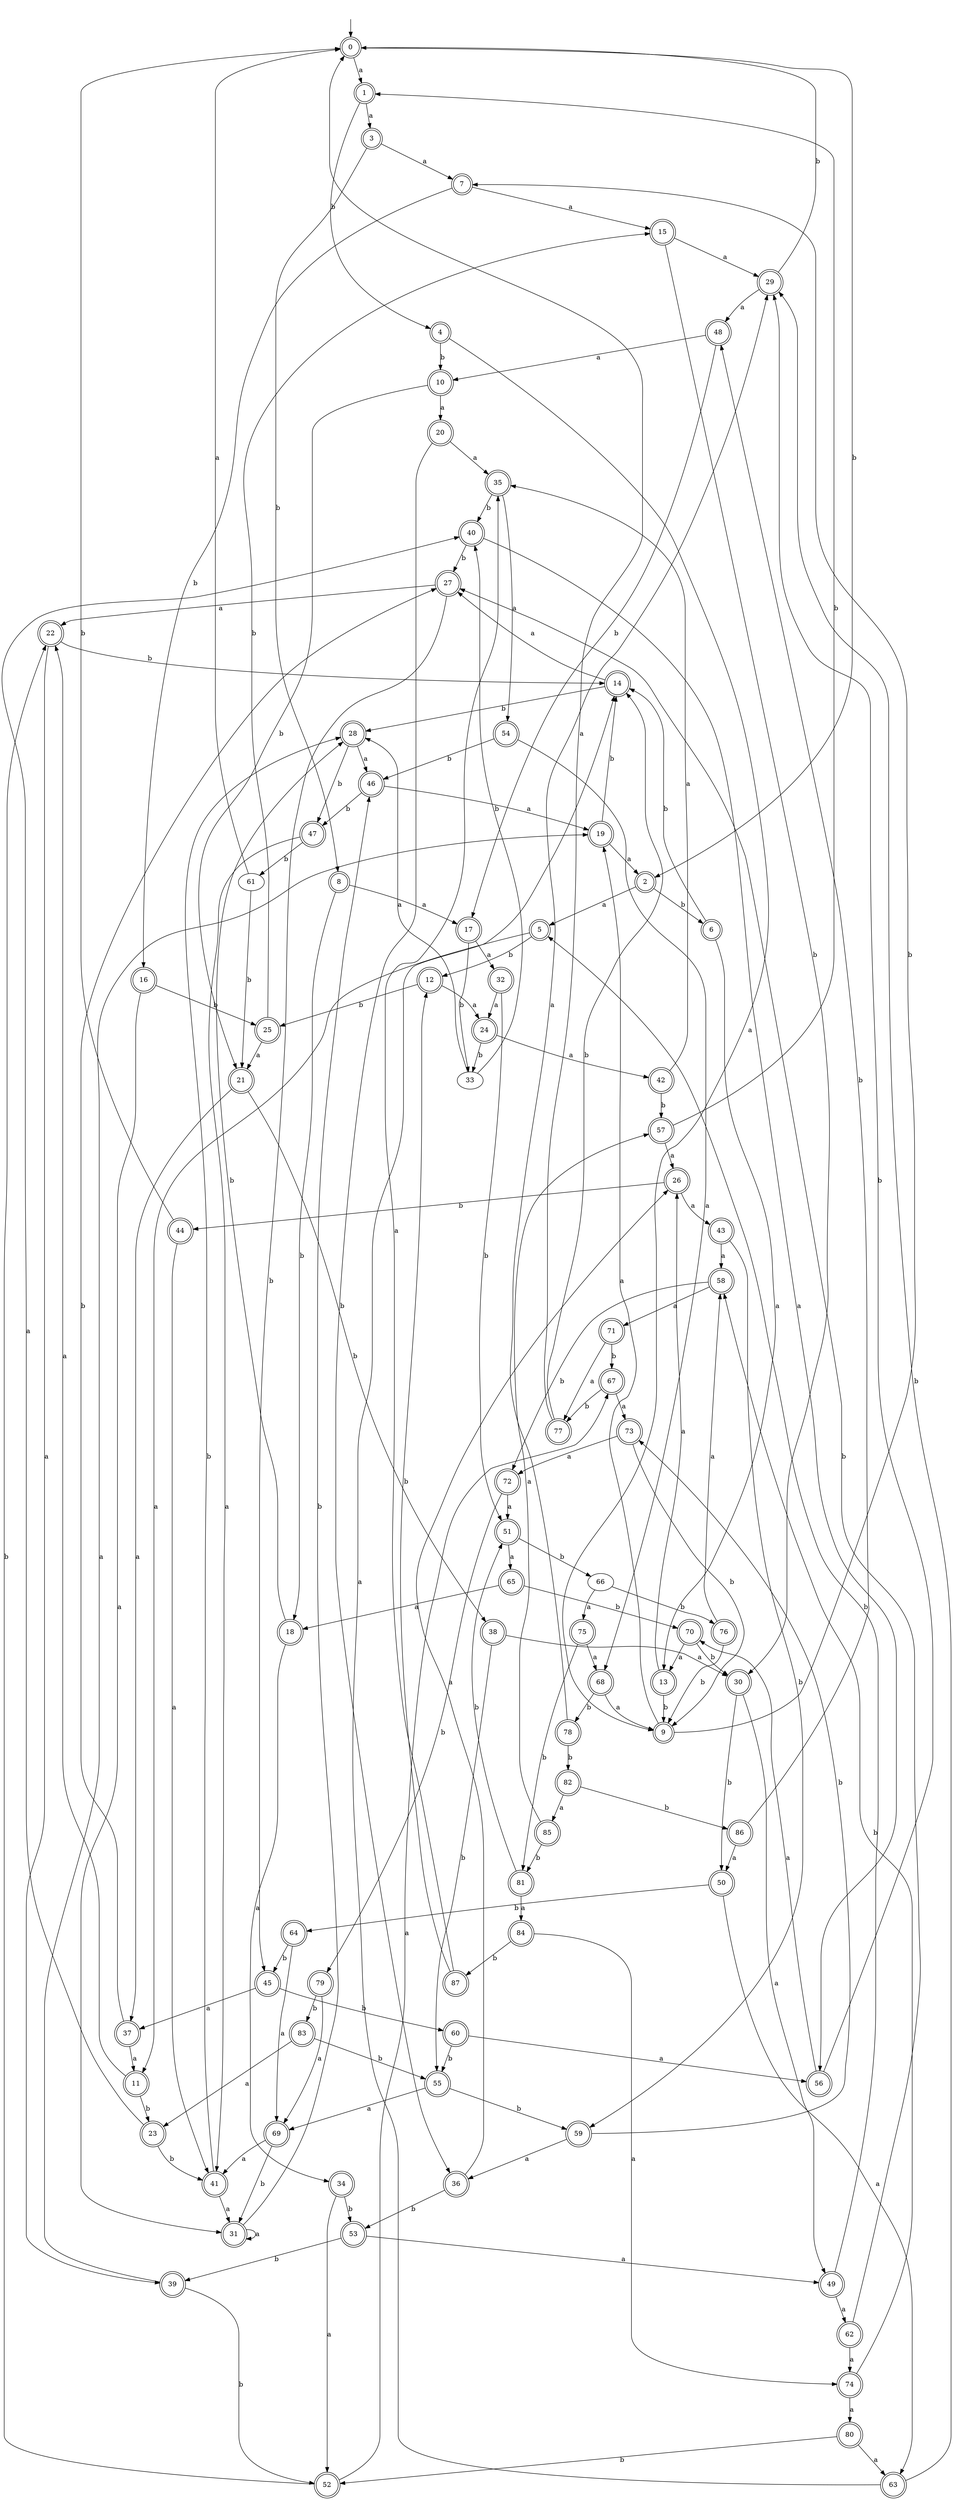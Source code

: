 digraph RandomDFA {
  __start0 [label="", shape=none];
  __start0 -> 0 [label=""];
  0 [shape=circle] [shape=doublecircle]
  0 -> 1 [label="a"]
  0 -> 2 [label="b"]
  1 [shape=doublecircle]
  1 -> 3 [label="a"]
  1 -> 4 [label="b"]
  2 [shape=doublecircle]
  2 -> 5 [label="a"]
  2 -> 6 [label="b"]
  3 [shape=doublecircle]
  3 -> 7 [label="a"]
  3 -> 8 [label="b"]
  4 [shape=doublecircle]
  4 -> 9 [label="a"]
  4 -> 10 [label="b"]
  5 [shape=doublecircle]
  5 -> 11 [label="a"]
  5 -> 12 [label="b"]
  6 [shape=doublecircle]
  6 -> 13 [label="a"]
  6 -> 14 [label="b"]
  7 [shape=doublecircle]
  7 -> 15 [label="a"]
  7 -> 16 [label="b"]
  8 [shape=doublecircle]
  8 -> 17 [label="a"]
  8 -> 18 [label="b"]
  9 [shape=doublecircle]
  9 -> 19 [label="a"]
  9 -> 7 [label="b"]
  10 [shape=doublecircle]
  10 -> 20 [label="a"]
  10 -> 21 [label="b"]
  11 [shape=doublecircle]
  11 -> 22 [label="a"]
  11 -> 23 [label="b"]
  12 [shape=doublecircle]
  12 -> 24 [label="a"]
  12 -> 25 [label="b"]
  13 [shape=doublecircle]
  13 -> 26 [label="a"]
  13 -> 9 [label="b"]
  14 [shape=doublecircle]
  14 -> 27 [label="a"]
  14 -> 28 [label="b"]
  15 [shape=doublecircle]
  15 -> 29 [label="a"]
  15 -> 30 [label="b"]
  16 [shape=doublecircle]
  16 -> 31 [label="a"]
  16 -> 25 [label="b"]
  17 [shape=doublecircle]
  17 -> 32 [label="a"]
  17 -> 33 [label="b"]
  18 [shape=doublecircle]
  18 -> 34 [label="a"]
  18 -> 28 [label="b"]
  19 [shape=doublecircle]
  19 -> 2 [label="a"]
  19 -> 14 [label="b"]
  20 [shape=doublecircle]
  20 -> 35 [label="a"]
  20 -> 36 [label="b"]
  21 [shape=doublecircle]
  21 -> 37 [label="a"]
  21 -> 38 [label="b"]
  22 [shape=doublecircle]
  22 -> 39 [label="a"]
  22 -> 14 [label="b"]
  23 [shape=doublecircle]
  23 -> 40 [label="a"]
  23 -> 41 [label="b"]
  24 [shape=doublecircle]
  24 -> 42 [label="a"]
  24 -> 33 [label="b"]
  25 [shape=doublecircle]
  25 -> 21 [label="a"]
  25 -> 15 [label="b"]
  26 [shape=doublecircle]
  26 -> 43 [label="a"]
  26 -> 44 [label="b"]
  27 [shape=doublecircle]
  27 -> 22 [label="a"]
  27 -> 45 [label="b"]
  28 [shape=doublecircle]
  28 -> 46 [label="a"]
  28 -> 47 [label="b"]
  29 [shape=doublecircle]
  29 -> 48 [label="a"]
  29 -> 0 [label="b"]
  30 [shape=doublecircle]
  30 -> 49 [label="a"]
  30 -> 50 [label="b"]
  31 [shape=doublecircle]
  31 -> 31 [label="a"]
  31 -> 46 [label="b"]
  32 [shape=doublecircle]
  32 -> 24 [label="a"]
  32 -> 51 [label="b"]
  33
  33 -> 28 [label="a"]
  33 -> 40 [label="b"]
  34 [shape=doublecircle]
  34 -> 52 [label="a"]
  34 -> 53 [label="b"]
  35 [shape=doublecircle]
  35 -> 54 [label="a"]
  35 -> 40 [label="b"]
  36 [shape=doublecircle]
  36 -> 26 [label="a"]
  36 -> 53 [label="b"]
  37 [shape=doublecircle]
  37 -> 11 [label="a"]
  37 -> 27 [label="b"]
  38 [shape=doublecircle]
  38 -> 30 [label="a"]
  38 -> 55 [label="b"]
  39 [shape=doublecircle]
  39 -> 19 [label="a"]
  39 -> 52 [label="b"]
  40 [shape=doublecircle]
  40 -> 56 [label="a"]
  40 -> 27 [label="b"]
  41 [shape=doublecircle]
  41 -> 31 [label="a"]
  41 -> 28 [label="b"]
  42 [shape=doublecircle]
  42 -> 35 [label="a"]
  42 -> 57 [label="b"]
  43 [shape=doublecircle]
  43 -> 58 [label="a"]
  43 -> 59 [label="b"]
  44 [shape=doublecircle]
  44 -> 41 [label="a"]
  44 -> 0 [label="b"]
  45 [shape=doublecircle]
  45 -> 37 [label="a"]
  45 -> 60 [label="b"]
  46 [shape=doublecircle]
  46 -> 19 [label="a"]
  46 -> 47 [label="b"]
  47 [shape=doublecircle]
  47 -> 41 [label="a"]
  47 -> 61 [label="b"]
  48 [shape=doublecircle]
  48 -> 10 [label="a"]
  48 -> 17 [label="b"]
  49 [shape=doublecircle]
  49 -> 62 [label="a"]
  49 -> 5 [label="b"]
  50 [shape=doublecircle]
  50 -> 63 [label="a"]
  50 -> 64 [label="b"]
  51 [shape=doublecircle]
  51 -> 65 [label="a"]
  51 -> 66 [label="b"]
  52 [shape=doublecircle]
  52 -> 67 [label="a"]
  52 -> 22 [label="b"]
  53 [shape=doublecircle]
  53 -> 49 [label="a"]
  53 -> 39 [label="b"]
  54 [shape=doublecircle]
  54 -> 68 [label="a"]
  54 -> 46 [label="b"]
  55 [shape=doublecircle]
  55 -> 69 [label="a"]
  55 -> 59 [label="b"]
  56 [shape=doublecircle]
  56 -> 70 [label="a"]
  56 -> 29 [label="b"]
  57 [shape=doublecircle]
  57 -> 26 [label="a"]
  57 -> 1 [label="b"]
  58 [shape=doublecircle]
  58 -> 71 [label="a"]
  58 -> 72 [label="b"]
  59 [shape=doublecircle]
  59 -> 36 [label="a"]
  59 -> 73 [label="b"]
  60 [shape=doublecircle]
  60 -> 56 [label="a"]
  60 -> 55 [label="b"]
  61
  61 -> 0 [label="a"]
  61 -> 21 [label="b"]
  62 [shape=doublecircle]
  62 -> 74 [label="a"]
  62 -> 27 [label="b"]
  63 [shape=doublecircle]
  63 -> 14 [label="a"]
  63 -> 29 [label="b"]
  64 [shape=doublecircle]
  64 -> 69 [label="a"]
  64 -> 45 [label="b"]
  65 [shape=doublecircle]
  65 -> 18 [label="a"]
  65 -> 70 [label="b"]
  66
  66 -> 75 [label="a"]
  66 -> 76 [label="b"]
  67 [shape=doublecircle]
  67 -> 73 [label="a"]
  67 -> 77 [label="b"]
  68 [shape=doublecircle]
  68 -> 9 [label="a"]
  68 -> 78 [label="b"]
  69 [shape=doublecircle]
  69 -> 41 [label="a"]
  69 -> 31 [label="b"]
  70 [shape=doublecircle]
  70 -> 13 [label="a"]
  70 -> 30 [label="b"]
  71 [shape=doublecircle]
  71 -> 77 [label="a"]
  71 -> 67 [label="b"]
  72 [shape=doublecircle]
  72 -> 51 [label="a"]
  72 -> 79 [label="b"]
  73 [shape=doublecircle]
  73 -> 72 [label="a"]
  73 -> 9 [label="b"]
  74 [shape=doublecircle]
  74 -> 80 [label="a"]
  74 -> 58 [label="b"]
  75 [shape=doublecircle]
  75 -> 68 [label="a"]
  75 -> 81 [label="b"]
  76 [shape=doublecircle]
  76 -> 58 [label="a"]
  76 -> 9 [label="b"]
  77 [shape=doublecircle]
  77 -> 0 [label="a"]
  77 -> 14 [label="b"]
  78 [shape=doublecircle]
  78 -> 29 [label="a"]
  78 -> 82 [label="b"]
  79 [shape=doublecircle]
  79 -> 69 [label="a"]
  79 -> 83 [label="b"]
  80 [shape=doublecircle]
  80 -> 63 [label="a"]
  80 -> 52 [label="b"]
  81 [shape=doublecircle]
  81 -> 84 [label="a"]
  81 -> 51 [label="b"]
  82 [shape=doublecircle]
  82 -> 85 [label="a"]
  82 -> 86 [label="b"]
  83 [shape=doublecircle]
  83 -> 23 [label="a"]
  83 -> 55 [label="b"]
  84 [shape=doublecircle]
  84 -> 74 [label="a"]
  84 -> 87 [label="b"]
  85 [shape=doublecircle]
  85 -> 57 [label="a"]
  85 -> 81 [label="b"]
  86 [shape=doublecircle]
  86 -> 50 [label="a"]
  86 -> 48 [label="b"]
  87 [shape=doublecircle]
  87 -> 35 [label="a"]
  87 -> 12 [label="b"]
}
